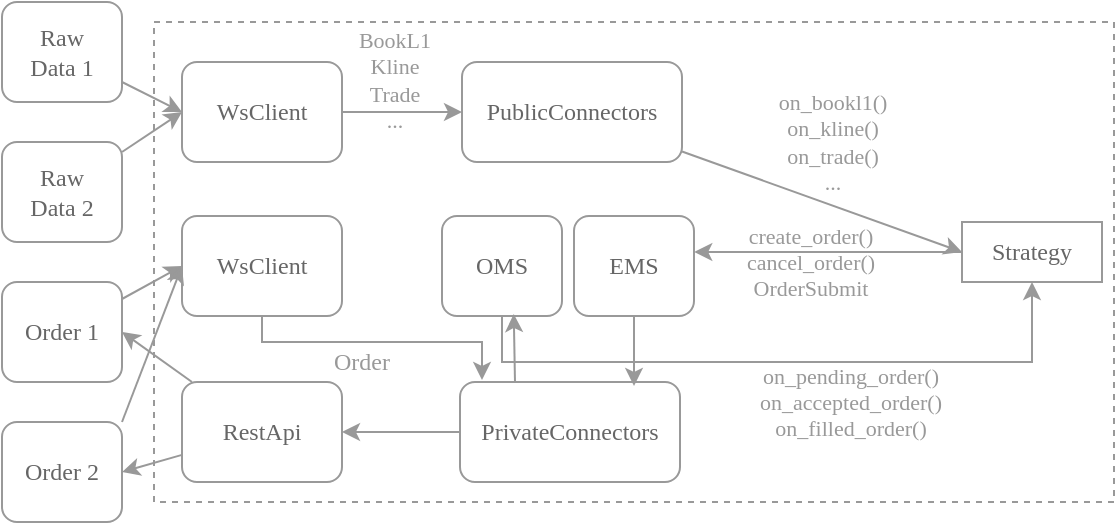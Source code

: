 <mxfile version="26.0.5">
  <diagram name="Page-1" id="T5nKN2mBP-Tb_wM7aH5c">
    <mxGraphModel dx="679" dy="386" grid="1" gridSize="10" guides="1" tooltips="1" connect="1" arrows="1" fold="1" page="1" pageScale="1" pageWidth="850" pageHeight="1100" math="0" shadow="0">
      <root>
        <mxCell id="0" />
        <mxCell id="1" parent="0" />
        <mxCell id="ipAfu3fbSoQiiJnuMCWX-21" value="" style="rounded=0;whiteSpace=wrap;html=1;dashed=1;fillColor=none;fontColor=#999999;strokeColor=#999999;" parent="1" vertex="1">
          <mxGeometry x="176" y="300" width="480" height="240" as="geometry" />
        </mxCell>
        <mxCell id="ipAfu3fbSoQiiJnuMCWX-13" style="rounded=0;orthogonalLoop=1;jettySize=auto;html=1;entryX=0;entryY=0.5;entryDx=0;entryDy=0;fontColor=#999999;strokeColor=#999999;" parent="1" source="ipAfu3fbSoQiiJnuMCWX-1" target="ipAfu3fbSoQiiJnuMCWX-12" edge="1">
          <mxGeometry relative="1" as="geometry" />
        </mxCell>
        <mxCell id="ipAfu3fbSoQiiJnuMCWX-14" value="&lt;font face=&quot;Times New Roman&quot;&gt;on_bookl1()&lt;br&gt;on_kline()&lt;br&gt;on_trade()&lt;br&gt;...&lt;/font&gt;" style="edgeLabel;html=1;align=center;verticalAlign=middle;resizable=0;points=[];labelBackgroundColor=none;fontColor=#999999;" parent="ipAfu3fbSoQiiJnuMCWX-13" vertex="1" connectable="0">
          <mxGeometry x="-0.188" relative="1" as="geometry">
            <mxPoint x="18" y="-25" as="offset" />
          </mxGeometry>
        </mxCell>
        <mxCell id="ipAfu3fbSoQiiJnuMCWX-1" value="&lt;font face=&quot;Times New Roman&quot;&gt;PublicConnectors&lt;/font&gt;" style="rounded=1;whiteSpace=wrap;html=1;fillColor=default;fontColor=#666666;labelBackgroundColor=none;strokeColor=#999999;" parent="1" vertex="1">
          <mxGeometry x="330" y="320" width="110" height="50" as="geometry" />
        </mxCell>
        <mxCell id="LkmiPKoJEnHz4l81JegS-4" style="edgeStyle=orthogonalEdgeStyle;rounded=0;orthogonalLoop=1;jettySize=auto;html=1;entryX=1;entryY=0.5;entryDx=0;entryDy=0;fontColor=#999999;strokeColor=#999999;" parent="1" source="ipAfu3fbSoQiiJnuMCWX-2" target="LkmiPKoJEnHz4l81JegS-3" edge="1">
          <mxGeometry relative="1" as="geometry" />
        </mxCell>
        <mxCell id="ipAfu3fbSoQiiJnuMCWX-2" value="&lt;font face=&quot;Times New Roman&quot;&gt;PrivateConnectors&lt;/font&gt;" style="rounded=1;whiteSpace=wrap;html=1;fillColor=default;fontColor=#666666;labelBackgroundColor=none;strokeColor=#999999;" parent="1" vertex="1">
          <mxGeometry x="329" y="480" width="110" height="50" as="geometry" />
        </mxCell>
        <mxCell id="ipAfu3fbSoQiiJnuMCWX-5" style="edgeStyle=orthogonalEdgeStyle;rounded=0;orthogonalLoop=1;jettySize=auto;html=1;entryX=0;entryY=0.5;entryDx=0;entryDy=0;fontColor=#999999;strokeColor=#999999;" parent="1" source="ipAfu3fbSoQiiJnuMCWX-4" target="ipAfu3fbSoQiiJnuMCWX-1" edge="1">
          <mxGeometry relative="1" as="geometry" />
        </mxCell>
        <mxCell id="ipAfu3fbSoQiiJnuMCWX-6" value="&lt;font face=&quot;Times New Roman&quot;&gt;BookL1&lt;/font&gt;&lt;div&gt;&lt;font face=&quot;Times New Roman&quot;&gt;Kline&lt;/font&gt;&lt;/div&gt;&lt;div&gt;&lt;font face=&quot;Times New Roman&quot;&gt;Trade&lt;br&gt;...&lt;/font&gt;&lt;/div&gt;" style="edgeLabel;html=1;align=center;verticalAlign=middle;resizable=0;points=[];labelBackgroundColor=none;fontColor=#999999;" parent="ipAfu3fbSoQiiJnuMCWX-5" vertex="1" connectable="0">
          <mxGeometry x="-0.148" relative="1" as="geometry">
            <mxPoint y="-16" as="offset" />
          </mxGeometry>
        </mxCell>
        <mxCell id="ipAfu3fbSoQiiJnuMCWX-4" value="&lt;font face=&quot;Times New Roman&quot;&gt;WsClient&lt;/font&gt;" style="rounded=1;whiteSpace=wrap;html=1;fillColor=default;fontColor=#666666;labelBackgroundColor=none;strokeColor=#999999;" parent="1" vertex="1">
          <mxGeometry x="190" y="320" width="80" height="50" as="geometry" />
        </mxCell>
        <mxCell id="ipAfu3fbSoQiiJnuMCWX-9" style="rounded=0;orthogonalLoop=1;jettySize=auto;html=1;entryX=0;entryY=0.5;entryDx=0;entryDy=0;fontColor=#999999;strokeColor=#999999;" parent="1" source="ipAfu3fbSoQiiJnuMCWX-7" target="ipAfu3fbSoQiiJnuMCWX-4" edge="1">
          <mxGeometry relative="1" as="geometry" />
        </mxCell>
        <mxCell id="ipAfu3fbSoQiiJnuMCWX-7" value="&lt;font face=&quot;Times New Roman&quot;&gt;Raw&lt;br&gt;Data 1&lt;/font&gt;" style="rounded=1;whiteSpace=wrap;html=1;fillColor=default;fontColor=#666666;labelBackgroundColor=none;strokeColor=#999999;" parent="1" vertex="1">
          <mxGeometry x="100" y="290" width="60" height="50" as="geometry" />
        </mxCell>
        <mxCell id="ipAfu3fbSoQiiJnuMCWX-10" style="rounded=0;orthogonalLoop=1;jettySize=auto;html=1;entryX=0;entryY=0.5;entryDx=0;entryDy=0;fontColor=#999999;strokeColor=#999999;" parent="1" source="ipAfu3fbSoQiiJnuMCWX-8" target="ipAfu3fbSoQiiJnuMCWX-4" edge="1">
          <mxGeometry relative="1" as="geometry" />
        </mxCell>
        <mxCell id="ipAfu3fbSoQiiJnuMCWX-8" value="&lt;font face=&quot;Times New Roman&quot;&gt;Raw&lt;br&gt;Data 2&lt;/font&gt;" style="rounded=1;whiteSpace=wrap;html=1;fillColor=default;fontColor=#666666;labelBackgroundColor=none;strokeColor=#999999;" parent="1" vertex="1">
          <mxGeometry x="100" y="360" width="60" height="50" as="geometry" />
        </mxCell>
        <mxCell id="ipAfu3fbSoQiiJnuMCWX-22" style="edgeStyle=orthogonalEdgeStyle;rounded=0;orthogonalLoop=1;jettySize=auto;html=1;entryX=1.002;entryY=0.36;entryDx=0;entryDy=0;entryPerimeter=0;fontColor=#999999;strokeColor=#999999;" parent="1" source="ipAfu3fbSoQiiJnuMCWX-12" target="ipAfu3fbSoQiiJnuMCWX-20" edge="1">
          <mxGeometry relative="1" as="geometry">
            <mxPoint x="480" y="430" as="targetPoint" />
            <Array as="points">
              <mxPoint x="450" y="415" />
            </Array>
          </mxGeometry>
        </mxCell>
        <mxCell id="ipAfu3fbSoQiiJnuMCWX-23" value="create_order()&lt;br&gt;cancel_order()&lt;br&gt;OrderSubmit" style="edgeLabel;html=1;align=center;verticalAlign=middle;resizable=0;points=[];fontFamily=Times New Roman;labelBackgroundColor=none;fontColor=#999999;" parent="ipAfu3fbSoQiiJnuMCWX-22" vertex="1" connectable="0">
          <mxGeometry x="0.138" y="-1" relative="1" as="geometry">
            <mxPoint y="6" as="offset" />
          </mxGeometry>
        </mxCell>
        <mxCell id="ipAfu3fbSoQiiJnuMCWX-12" value="&lt;font face=&quot;Times New Roman&quot;&gt;Strategy&lt;/font&gt;" style="rounded=0;whiteSpace=wrap;html=1;fillColor=default;fontColor=#666666;labelBackgroundColor=none;strokeColor=#999999;" parent="1" vertex="1">
          <mxGeometry x="580" y="400" width="70" height="30" as="geometry" />
        </mxCell>
        <mxCell id="ipAfu3fbSoQiiJnuMCWX-31" style="edgeStyle=orthogonalEdgeStyle;rounded=0;orthogonalLoop=1;jettySize=auto;html=1;fontColor=#999999;strokeColor=#999999;" parent="1" source="ipAfu3fbSoQiiJnuMCWX-17" edge="1">
          <mxGeometry relative="1" as="geometry">
            <mxPoint x="340" y="479" as="targetPoint" />
            <Array as="points">
              <mxPoint x="230" y="460" />
              <mxPoint x="340" y="460" />
            </Array>
          </mxGeometry>
        </mxCell>
        <mxCell id="ipAfu3fbSoQiiJnuMCWX-17" value="&lt;font face=&quot;Times New Roman&quot;&gt;WsClient&lt;/font&gt;" style="rounded=1;whiteSpace=wrap;html=1;fillColor=default;fontColor=#666666;labelBackgroundColor=none;strokeColor=#999999;" parent="1" vertex="1">
          <mxGeometry x="190" y="397" width="80" height="50" as="geometry" />
        </mxCell>
        <mxCell id="ipAfu3fbSoQiiJnuMCWX-34" style="edgeStyle=orthogonalEdgeStyle;rounded=0;orthogonalLoop=1;jettySize=auto;html=1;exitX=0.5;exitY=1;exitDx=0;exitDy=0;entryX=0.5;entryY=1;entryDx=0;entryDy=0;fontColor=#999999;strokeColor=#999999;" parent="1" source="ipAfu3fbSoQiiJnuMCWX-18" target="ipAfu3fbSoQiiJnuMCWX-12" edge="1">
          <mxGeometry relative="1" as="geometry">
            <Array as="points">
              <mxPoint x="350" y="470" />
              <mxPoint x="615" y="470" />
            </Array>
          </mxGeometry>
        </mxCell>
        <mxCell id="ipAfu3fbSoQiiJnuMCWX-35" value="&lt;font face=&quot;Times New Roman&quot;&gt;on_pending_order()&lt;/font&gt;&lt;div&gt;&lt;font face=&quot;Times New Roman&quot;&gt;on_accepted_order()&lt;/font&gt;&lt;/div&gt;&lt;div&gt;&lt;font face=&quot;Times New Roman&quot;&gt;on_filled_order()&lt;/font&gt;&lt;/div&gt;" style="edgeLabel;html=1;align=center;verticalAlign=middle;resizable=0;points=[];labelBackgroundColor=none;fontColor=#999999;" parent="ipAfu3fbSoQiiJnuMCWX-34" vertex="1" connectable="0">
          <mxGeometry x="0.153" y="2" relative="1" as="geometry">
            <mxPoint x="8" y="22" as="offset" />
          </mxGeometry>
        </mxCell>
        <mxCell id="ipAfu3fbSoQiiJnuMCWX-18" value="&lt;font face=&quot;Times New Roman&quot;&gt;OMS&lt;/font&gt;" style="rounded=1;whiteSpace=wrap;html=1;fillColor=default;fontColor=#666666;labelBackgroundColor=none;strokeColor=#999999;" parent="1" vertex="1">
          <mxGeometry x="320" y="397" width="60" height="50" as="geometry" />
        </mxCell>
        <mxCell id="ipAfu3fbSoQiiJnuMCWX-20" value="&lt;font face=&quot;Times New Roman&quot;&gt;EMS&lt;/font&gt;" style="rounded=1;whiteSpace=wrap;html=1;fillColor=default;fontColor=#666666;labelBackgroundColor=none;strokeColor=#999999;" parent="1" vertex="1">
          <mxGeometry x="386" y="397" width="60" height="50" as="geometry" />
        </mxCell>
        <mxCell id="ipAfu3fbSoQiiJnuMCWX-24" style="edgeStyle=orthogonalEdgeStyle;rounded=0;orthogonalLoop=1;jettySize=auto;html=1;entryX=0.791;entryY=0.04;entryDx=0;entryDy=0;entryPerimeter=0;fontColor=#999999;strokeColor=#999999;" parent="1" source="ipAfu3fbSoQiiJnuMCWX-20" target="ipAfu3fbSoQiiJnuMCWX-2" edge="1">
          <mxGeometry relative="1" as="geometry" />
        </mxCell>
        <mxCell id="ipAfu3fbSoQiiJnuMCWX-29" style="rounded=0;orthogonalLoop=1;jettySize=auto;html=1;entryX=0;entryY=0.5;entryDx=0;entryDy=0;fontColor=#999999;strokeColor=#999999;" parent="1" source="ipAfu3fbSoQiiJnuMCWX-25" target="ipAfu3fbSoQiiJnuMCWX-17" edge="1">
          <mxGeometry relative="1" as="geometry" />
        </mxCell>
        <mxCell id="ipAfu3fbSoQiiJnuMCWX-25" value="&lt;font face=&quot;Times New Roman&quot;&gt;Order 1&lt;/font&gt;" style="rounded=1;whiteSpace=wrap;html=1;fillColor=default;fontColor=#666666;labelBackgroundColor=none;strokeColor=#999999;" parent="1" vertex="1">
          <mxGeometry x="100" y="430" width="60" height="50" as="geometry" />
        </mxCell>
        <mxCell id="ipAfu3fbSoQiiJnuMCWX-30" style="rounded=0;orthogonalLoop=1;jettySize=auto;html=1;exitX=1;exitY=0;exitDx=0;exitDy=0;entryX=0;entryY=0.5;entryDx=0;entryDy=0;fontColor=#999999;strokeColor=#999999;" parent="1" source="ipAfu3fbSoQiiJnuMCWX-26" target="ipAfu3fbSoQiiJnuMCWX-17" edge="1">
          <mxGeometry relative="1" as="geometry" />
        </mxCell>
        <mxCell id="ipAfu3fbSoQiiJnuMCWX-26" value="&lt;font face=&quot;Times New Roman&quot;&gt;Order 2&lt;/font&gt;" style="rounded=1;whiteSpace=wrap;html=1;fillColor=default;fontColor=#666666;labelBackgroundColor=none;strokeColor=#999999;" parent="1" vertex="1">
          <mxGeometry x="100" y="500" width="60" height="50" as="geometry" />
        </mxCell>
        <mxCell id="ipAfu3fbSoQiiJnuMCWX-33" style="edgeStyle=orthogonalEdgeStyle;rounded=0;orthogonalLoop=1;jettySize=auto;html=1;exitX=0.25;exitY=0;exitDx=0;exitDy=0;entryX=0.598;entryY=0.98;entryDx=0;entryDy=0;entryPerimeter=0;fontColor=#999999;strokeColor=#999999;" parent="1" source="ipAfu3fbSoQiiJnuMCWX-2" target="ipAfu3fbSoQiiJnuMCWX-18" edge="1">
          <mxGeometry relative="1" as="geometry" />
        </mxCell>
        <mxCell id="LkmiPKoJEnHz4l81JegS-5" style="rounded=0;orthogonalLoop=1;jettySize=auto;html=1;entryX=1;entryY=0.5;entryDx=0;entryDy=0;fontColor=#999999;strokeColor=#999999;" parent="1" source="LkmiPKoJEnHz4l81JegS-3" target="ipAfu3fbSoQiiJnuMCWX-25" edge="1">
          <mxGeometry relative="1" as="geometry" />
        </mxCell>
        <mxCell id="LkmiPKoJEnHz4l81JegS-6" style="rounded=0;orthogonalLoop=1;jettySize=auto;html=1;entryX=1;entryY=0.5;entryDx=0;entryDy=0;fontColor=#999999;strokeColor=#999999;" parent="1" source="LkmiPKoJEnHz4l81JegS-3" target="ipAfu3fbSoQiiJnuMCWX-26" edge="1">
          <mxGeometry relative="1" as="geometry" />
        </mxCell>
        <mxCell id="LkmiPKoJEnHz4l81JegS-3" value="&lt;font face=&quot;Times New Roman&quot;&gt;RestApi&lt;/font&gt;" style="rounded=1;whiteSpace=wrap;html=1;fillColor=default;fontColor=#666666;labelBackgroundColor=none;strokeColor=#999999;" parent="1" vertex="1">
          <mxGeometry x="190" y="480" width="80" height="50" as="geometry" />
        </mxCell>
        <mxCell id="1sh_Etec6LS46_dTo5ZY-2" value="&lt;font face=&quot;Times New Roman&quot;&gt;Order&lt;/font&gt;" style="text;html=1;align=center;verticalAlign=middle;whiteSpace=wrap;rounded=0;fillColor=none;fontColor=#999999;" vertex="1" parent="1">
          <mxGeometry x="260" y="460" width="40" height="20" as="geometry" />
        </mxCell>
      </root>
    </mxGraphModel>
  </diagram>
</mxfile>
